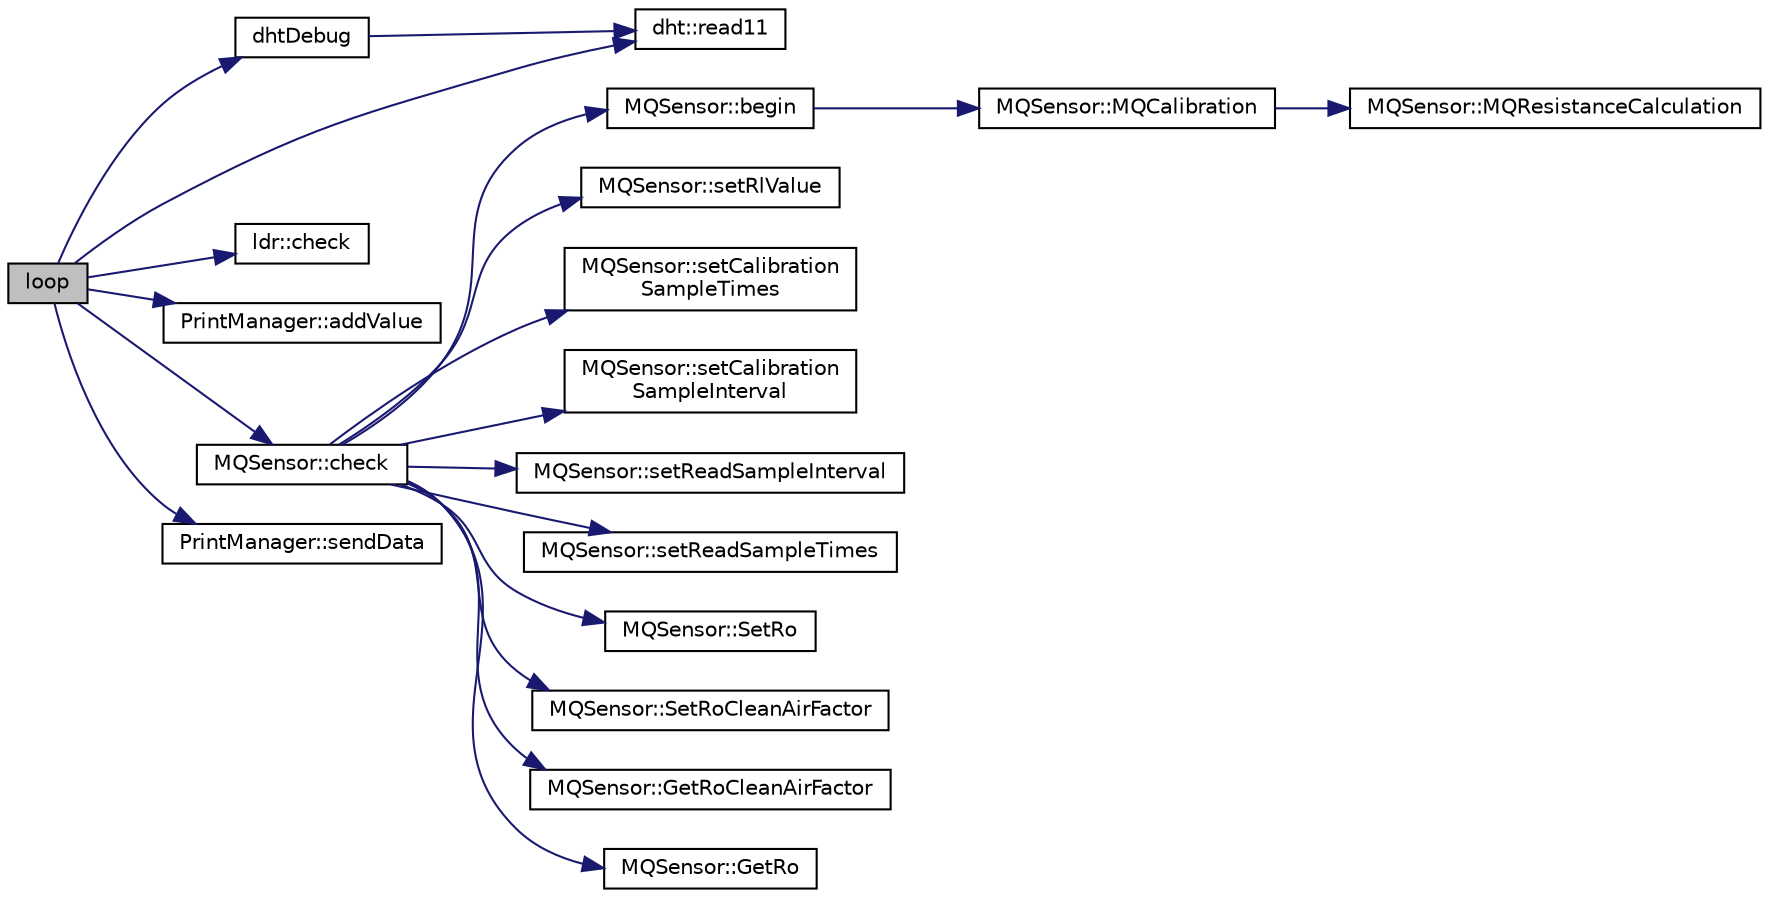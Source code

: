 digraph "loop"
{
  edge [fontname="Helvetica",fontsize="10",labelfontname="Helvetica",labelfontsize="10"];
  node [fontname="Helvetica",fontsize="10",shape=record];
  rankdir="LR";
  Node1 [label="loop",height=0.2,width=0.4,color="black", fillcolor="grey75", style="filled", fontcolor="black"];
  Node1 -> Node2 [color="midnightblue",fontsize="10",style="solid",fontname="Helvetica"];
  Node2 [label="dhtDebug",height=0.2,width=0.4,color="black", fillcolor="white", style="filled",URL="$main_8hpp.html#a4a303c3b1de7cf54a8a5b31232355f74"];
  Node2 -> Node3 [color="midnightblue",fontsize="10",style="solid",fontname="Helvetica"];
  Node3 [label="dht::read11",height=0.2,width=0.4,color="black", fillcolor="white", style="filled",URL="$classdht.html#a896a06f6dcf5873c7209db2072f3a0ea"];
  Node1 -> Node3 [color="midnightblue",fontsize="10",style="solid",fontname="Helvetica"];
  Node1 -> Node4 [color="midnightblue",fontsize="10",style="solid",fontname="Helvetica"];
  Node4 [label="ldr::check",height=0.2,width=0.4,color="black", fillcolor="white", style="filled",URL="$classldr.html#a974b10dbd54d63c24346554c35b3d083"];
  Node1 -> Node5 [color="midnightblue",fontsize="10",style="solid",fontname="Helvetica"];
  Node5 [label="PrintManager::addValue",height=0.2,width=0.4,color="black", fillcolor="white", style="filled",URL="$class_print_manager.html#a27ea0c1977a54e1291d0be0fc0754f48"];
  Node1 -> Node6 [color="midnightblue",fontsize="10",style="solid",fontname="Helvetica"];
  Node6 [label="MQSensor::check",height=0.2,width=0.4,color="black", fillcolor="white", style="filled",URL="$class_m_q_sensor.html#acc2b495b544c2e801a4708c91df7a874"];
  Node6 -> Node7 [color="midnightblue",fontsize="10",style="solid",fontname="Helvetica"];
  Node7 [label="MQSensor::begin",height=0.2,width=0.4,color="black", fillcolor="white", style="filled",URL="$class_m_q_sensor.html#ae6d1b0181e6769745caf5766ceef1522"];
  Node7 -> Node8 [color="midnightblue",fontsize="10",style="solid",fontname="Helvetica"];
  Node8 [label="MQSensor::MQCalibration",height=0.2,width=0.4,color="black", fillcolor="white", style="filled",URL="$class_m_q_sensor.html#aae67f9f2749712bd2afa90a2a97a29fd"];
  Node8 -> Node9 [color="midnightblue",fontsize="10",style="solid",fontname="Helvetica"];
  Node9 [label="MQSensor::MQResistanceCalculation",height=0.2,width=0.4,color="black", fillcolor="white", style="filled",URL="$class_m_q_sensor.html#a1bb39a92869446ede5ba1c6854034e20"];
  Node6 -> Node10 [color="midnightblue",fontsize="10",style="solid",fontname="Helvetica"];
  Node10 [label="MQSensor::setRlValue",height=0.2,width=0.4,color="black", fillcolor="white", style="filled",URL="$class_m_q_sensor.html#a54d01cd9465f177f431f070f7e96821d"];
  Node6 -> Node11 [color="midnightblue",fontsize="10",style="solid",fontname="Helvetica"];
  Node11 [label="MQSensor::setCalibration\lSampleTimes",height=0.2,width=0.4,color="black", fillcolor="white", style="filled",URL="$class_m_q_sensor.html#ad93e118f8bce230241af72307a7c2b79"];
  Node6 -> Node12 [color="midnightblue",fontsize="10",style="solid",fontname="Helvetica"];
  Node12 [label="MQSensor::setCalibration\lSampleInterval",height=0.2,width=0.4,color="black", fillcolor="white", style="filled",URL="$class_m_q_sensor.html#ad14ad2558241aac29113e13b8a5137f7"];
  Node6 -> Node13 [color="midnightblue",fontsize="10",style="solid",fontname="Helvetica"];
  Node13 [label="MQSensor::setReadSampleInterval",height=0.2,width=0.4,color="black", fillcolor="white", style="filled",URL="$class_m_q_sensor.html#acefcf4fca770e50814f32bac2c80459c"];
  Node6 -> Node14 [color="midnightblue",fontsize="10",style="solid",fontname="Helvetica"];
  Node14 [label="MQSensor::setReadSampleTimes",height=0.2,width=0.4,color="black", fillcolor="white", style="filled",URL="$class_m_q_sensor.html#a8e4a65e66a55f8abbe4365400e27ab97"];
  Node6 -> Node15 [color="midnightblue",fontsize="10",style="solid",fontname="Helvetica"];
  Node15 [label="MQSensor::SetRo",height=0.2,width=0.4,color="black", fillcolor="white", style="filled",URL="$class_m_q_sensor.html#a03eb97a82d462ee54ed249bc11da916a"];
  Node6 -> Node16 [color="midnightblue",fontsize="10",style="solid",fontname="Helvetica"];
  Node16 [label="MQSensor::SetRoCleanAirFactor",height=0.2,width=0.4,color="black", fillcolor="white", style="filled",URL="$class_m_q_sensor.html#a870f6dacc4896cdea8cb114b3b508ea3"];
  Node6 -> Node17 [color="midnightblue",fontsize="10",style="solid",fontname="Helvetica"];
  Node17 [label="MQSensor::GetRoCleanAirFactor",height=0.2,width=0.4,color="black", fillcolor="white", style="filled",URL="$class_m_q_sensor.html#a48389f7f5b5757092f7ae7a0893fe33f"];
  Node6 -> Node18 [color="midnightblue",fontsize="10",style="solid",fontname="Helvetica"];
  Node18 [label="MQSensor::GetRo",height=0.2,width=0.4,color="black", fillcolor="white", style="filled",URL="$class_m_q_sensor.html#a7292dbbdb30f7dac813f16009b6cd282"];
  Node1 -> Node19 [color="midnightblue",fontsize="10",style="solid",fontname="Helvetica"];
  Node19 [label="PrintManager::sendData",height=0.2,width=0.4,color="black", fillcolor="white", style="filled",URL="$class_print_manager.html#a65b6e94eb17c08725d307293c26922c6"];
}
